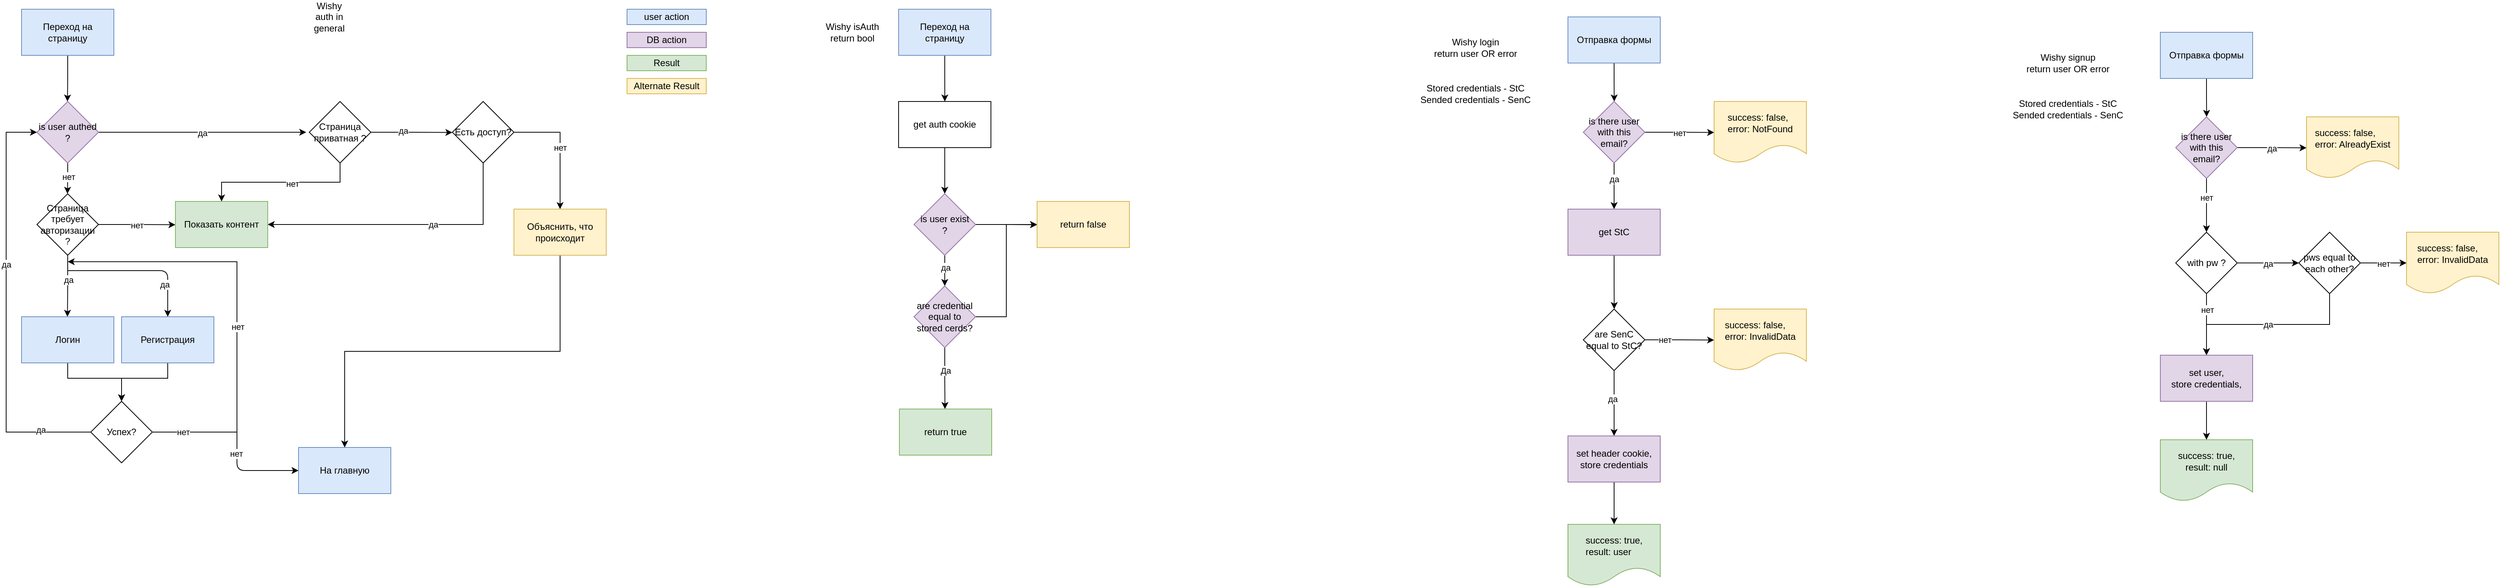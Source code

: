 <mxfile version="14.4.8" type="github">
  <diagram id="C5RBs43oDa-KdzZeNtuy" name="Page-1">
    <mxGraphModel dx="9271" dy="5171" grid="1" gridSize="10" guides="1" tooltips="1" connect="1" arrows="1" fold="1" page="1" pageScale="1" pageWidth="827" pageHeight="1169" math="0" shadow="0">
      <root>
        <mxCell id="WIyWlLk6GJQsqaUBKTNV-0" />
        <mxCell id="WIyWlLk6GJQsqaUBKTNV-1" parent="WIyWlLk6GJQsqaUBKTNV-0" />
        <mxCell id="O1B-n6MP7tAba4WvUYOS-1" style="edgeStyle=orthogonalEdgeStyle;rounded=0;orthogonalLoop=1;jettySize=auto;html=1;exitX=0.5;exitY=1;exitDx=0;exitDy=0;" parent="WIyWlLk6GJQsqaUBKTNV-1" source="O1B-n6MP7tAba4WvUYOS-0" edge="1">
          <mxGeometry relative="1" as="geometry">
            <mxPoint x="99.667" y="160" as="targetPoint" />
          </mxGeometry>
        </mxCell>
        <mxCell id="O1B-n6MP7tAba4WvUYOS-0" value="Переход на страницу" style="rounded=0;whiteSpace=wrap;html=1;fillColor=#dae8fc;strokeColor=#6c8ebf;" parent="WIyWlLk6GJQsqaUBKTNV-1" vertex="1">
          <mxGeometry x="40" y="40" width="120" height="60" as="geometry" />
        </mxCell>
        <mxCell id="O1B-n6MP7tAba4WvUYOS-3" value="да" style="edgeStyle=orthogonalEdgeStyle;rounded=0;orthogonalLoop=1;jettySize=auto;html=1;exitX=1;exitY=0.5;exitDx=0;exitDy=0;" parent="WIyWlLk6GJQsqaUBKTNV-1" source="O1B-n6MP7tAba4WvUYOS-2" edge="1">
          <mxGeometry relative="1" as="geometry">
            <mxPoint x="410" y="200" as="targetPoint" />
          </mxGeometry>
        </mxCell>
        <mxCell id="O1B-n6MP7tAba4WvUYOS-4" style="edgeStyle=orthogonalEdgeStyle;rounded=0;orthogonalLoop=1;jettySize=auto;html=1;exitX=0.5;exitY=1;exitDx=0;exitDy=0;" parent="WIyWlLk6GJQsqaUBKTNV-1" source="O1B-n6MP7tAba4WvUYOS-2" edge="1">
          <mxGeometry relative="1" as="geometry">
            <mxPoint x="99.667" y="280" as="targetPoint" />
          </mxGeometry>
        </mxCell>
        <mxCell id="O1B-n6MP7tAba4WvUYOS-13" value="нет" style="edgeLabel;html=1;align=center;verticalAlign=middle;resizable=0;points=[];" parent="O1B-n6MP7tAba4WvUYOS-4" vertex="1" connectable="0">
          <mxGeometry x="-0.116" y="1" relative="1" as="geometry">
            <mxPoint as="offset" />
          </mxGeometry>
        </mxCell>
        <mxCell id="O1B-n6MP7tAba4WvUYOS-2" value="is user authed ?" style="rhombus;whiteSpace=wrap;html=1;fillColor=#e1d5e7;strokeColor=#9673a6;" parent="WIyWlLk6GJQsqaUBKTNV-1" vertex="1">
          <mxGeometry x="60" y="160" width="80" height="80" as="geometry" />
        </mxCell>
        <mxCell id="O1B-n6MP7tAba4WvUYOS-12" value="нет" style="edgeStyle=orthogonalEdgeStyle;rounded=0;orthogonalLoop=1;jettySize=auto;html=1;exitX=1;exitY=0.5;exitDx=0;exitDy=0;" parent="WIyWlLk6GJQsqaUBKTNV-1" source="O1B-n6MP7tAba4WvUYOS-5" edge="1">
          <mxGeometry relative="1" as="geometry">
            <mxPoint x="240" y="320.333" as="targetPoint" />
          </mxGeometry>
        </mxCell>
        <mxCell id="O1B-n6MP7tAba4WvUYOS-14" style="edgeStyle=orthogonalEdgeStyle;rounded=0;orthogonalLoop=1;jettySize=auto;html=1;exitX=0.5;exitY=1;exitDx=0;exitDy=0;" parent="WIyWlLk6GJQsqaUBKTNV-1" source="O1B-n6MP7tAba4WvUYOS-5" edge="1">
          <mxGeometry relative="1" as="geometry">
            <mxPoint x="99.667" y="440" as="targetPoint" />
            <Array as="points">
              <mxPoint x="100" y="400" />
              <mxPoint x="100" y="400" />
            </Array>
          </mxGeometry>
        </mxCell>
        <mxCell id="O1B-n6MP7tAba4WvUYOS-15" value="да" style="edgeLabel;html=1;align=center;verticalAlign=middle;resizable=0;points=[];" parent="O1B-n6MP7tAba4WvUYOS-14" vertex="1" connectable="0">
          <mxGeometry x="-0.203" y="1" relative="1" as="geometry">
            <mxPoint as="offset" />
          </mxGeometry>
        </mxCell>
        <mxCell id="O1B-n6MP7tAba4WvUYOS-5" value="Страница требует авторизации ?" style="rhombus;whiteSpace=wrap;html=1;" parent="WIyWlLk6GJQsqaUBKTNV-1" vertex="1">
          <mxGeometry x="60" y="280" width="80" height="80" as="geometry" />
        </mxCell>
        <mxCell id="O1B-n6MP7tAba4WvUYOS-11" value="Показать контент" style="rounded=0;whiteSpace=wrap;html=1;fillColor=#d5e8d4;strokeColor=#82b366;" parent="WIyWlLk6GJQsqaUBKTNV-1" vertex="1">
          <mxGeometry x="240" y="290" width="120" height="60" as="geometry" />
        </mxCell>
        <mxCell id="O1B-n6MP7tAba4WvUYOS-23" style="edgeStyle=orthogonalEdgeStyle;rounded=0;orthogonalLoop=1;jettySize=auto;html=1;exitX=0.5;exitY=1;exitDx=0;exitDy=0;entryX=0.5;entryY=0;entryDx=0;entryDy=0;" parent="WIyWlLk6GJQsqaUBKTNV-1" source="O1B-n6MP7tAba4WvUYOS-17" target="O1B-n6MP7tAba4WvUYOS-22" edge="1">
          <mxGeometry relative="1" as="geometry">
            <Array as="points">
              <mxPoint x="100" y="520" />
              <mxPoint x="170" y="520" />
            </Array>
          </mxGeometry>
        </mxCell>
        <mxCell id="O1B-n6MP7tAba4WvUYOS-17" value="Логин" style="rounded=0;whiteSpace=wrap;html=1;fillColor=#dae8fc;strokeColor=#6c8ebf;" parent="WIyWlLk6GJQsqaUBKTNV-1" vertex="1">
          <mxGeometry x="40" y="440" width="120" height="60" as="geometry" />
        </mxCell>
        <mxCell id="O1B-n6MP7tAba4WvUYOS-24" style="edgeStyle=orthogonalEdgeStyle;rounded=0;orthogonalLoop=1;jettySize=auto;html=1;exitX=0.5;exitY=1;exitDx=0;exitDy=0;entryX=0.5;entryY=0;entryDx=0;entryDy=0;" parent="WIyWlLk6GJQsqaUBKTNV-1" source="O1B-n6MP7tAba4WvUYOS-18" target="O1B-n6MP7tAba4WvUYOS-22" edge="1">
          <mxGeometry relative="1" as="geometry">
            <mxPoint x="170" y="540" as="targetPoint" />
            <Array as="points">
              <mxPoint x="230" y="520" />
              <mxPoint x="170" y="520" />
            </Array>
          </mxGeometry>
        </mxCell>
        <mxCell id="O1B-n6MP7tAba4WvUYOS-18" value="Регистрация" style="rounded=0;whiteSpace=wrap;html=1;fillColor=#dae8fc;strokeColor=#6c8ebf;" parent="WIyWlLk6GJQsqaUBKTNV-1" vertex="1">
          <mxGeometry x="170" y="440" width="120" height="60" as="geometry" />
        </mxCell>
        <mxCell id="O1B-n6MP7tAba4WvUYOS-20" value="" style="endArrow=classic;html=1;entryX=0.5;entryY=0;entryDx=0;entryDy=0;" parent="WIyWlLk6GJQsqaUBKTNV-1" target="O1B-n6MP7tAba4WvUYOS-18" edge="1">
          <mxGeometry width="50" height="50" relative="1" as="geometry">
            <mxPoint x="100" y="380" as="sourcePoint" />
            <mxPoint x="390" y="290" as="targetPoint" />
            <Array as="points">
              <mxPoint x="230" y="380" />
            </Array>
          </mxGeometry>
        </mxCell>
        <mxCell id="O1B-n6MP7tAba4WvUYOS-21" value="да" style="edgeLabel;html=1;align=center;verticalAlign=middle;resizable=0;points=[];" parent="O1B-n6MP7tAba4WvUYOS-20" vertex="1" connectable="0">
          <mxGeometry x="0.551" y="-4" relative="1" as="geometry">
            <mxPoint as="offset" />
          </mxGeometry>
        </mxCell>
        <mxCell id="O1B-n6MP7tAba4WvUYOS-50" style="edgeStyle=orthogonalEdgeStyle;rounded=0;orthogonalLoop=1;jettySize=auto;html=1;exitX=1;exitY=0.5;exitDx=0;exitDy=0;" parent="WIyWlLk6GJQsqaUBKTNV-1" source="O1B-n6MP7tAba4WvUYOS-22" edge="1">
          <mxGeometry relative="1" as="geometry">
            <mxPoint x="100" y="368.4" as="targetPoint" />
            <Array as="points">
              <mxPoint x="320" y="590" />
              <mxPoint x="320" y="368" />
            </Array>
          </mxGeometry>
        </mxCell>
        <mxCell id="O1B-n6MP7tAba4WvUYOS-51" value="нет" style="edgeLabel;html=1;align=center;verticalAlign=middle;resizable=0;points=[];" parent="O1B-n6MP7tAba4WvUYOS-50" vertex="1" connectable="0">
          <mxGeometry x="-0.195" relative="1" as="geometry">
            <mxPoint x="-70.03" y="112" as="offset" />
          </mxGeometry>
        </mxCell>
        <mxCell id="O1B-n6MP7tAba4WvUYOS-52" value="нет" style="edgeLabel;html=1;align=center;verticalAlign=middle;resizable=0;points=[];" parent="O1B-n6MP7tAba4WvUYOS-50" vertex="1" connectable="0">
          <mxGeometry x="-0.102" y="-1" relative="1" as="geometry">
            <mxPoint as="offset" />
          </mxGeometry>
        </mxCell>
        <mxCell id="O1B-n6MP7tAba4WvUYOS-54" style="edgeStyle=orthogonalEdgeStyle;rounded=0;orthogonalLoop=1;jettySize=auto;html=1;exitX=0;exitY=0.5;exitDx=0;exitDy=0;entryX=0;entryY=0.5;entryDx=0;entryDy=0;" parent="WIyWlLk6GJQsqaUBKTNV-1" source="O1B-n6MP7tAba4WvUYOS-22" target="O1B-n6MP7tAba4WvUYOS-2" edge="1">
          <mxGeometry relative="1" as="geometry">
            <Array as="points">
              <mxPoint x="20" y="590" />
              <mxPoint x="20" y="200" />
            </Array>
          </mxGeometry>
        </mxCell>
        <mxCell id="O1B-n6MP7tAba4WvUYOS-55" value="да" style="edgeLabel;html=1;align=center;verticalAlign=middle;resizable=0;points=[];" parent="O1B-n6MP7tAba4WvUYOS-54" vertex="1" connectable="0">
          <mxGeometry x="0.215" relative="1" as="geometry">
            <mxPoint as="offset" />
          </mxGeometry>
        </mxCell>
        <mxCell id="O1B-n6MP7tAba4WvUYOS-56" value="да" style="edgeLabel;html=1;align=center;verticalAlign=middle;resizable=0;points=[];" parent="O1B-n6MP7tAba4WvUYOS-54" vertex="1" connectable="0">
          <mxGeometry x="-0.757" y="-3" relative="1" as="geometry">
            <mxPoint as="offset" />
          </mxGeometry>
        </mxCell>
        <mxCell id="O1B-n6MP7tAba4WvUYOS-22" value="Успех?" style="rhombus;whiteSpace=wrap;html=1;" parent="WIyWlLk6GJQsqaUBKTNV-1" vertex="1">
          <mxGeometry x="130" y="550" width="80" height="80" as="geometry" />
        </mxCell>
        <mxCell id="O1B-n6MP7tAba4WvUYOS-29" value="" style="endArrow=classic;html=1;" parent="WIyWlLk6GJQsqaUBKTNV-1" edge="1">
          <mxGeometry width="50" height="50" relative="1" as="geometry">
            <mxPoint x="320" y="590" as="sourcePoint" />
            <mxPoint x="400" y="640" as="targetPoint" />
            <Array as="points">
              <mxPoint x="320" y="640" />
            </Array>
          </mxGeometry>
        </mxCell>
        <mxCell id="O1B-n6MP7tAba4WvUYOS-53" value="нет" style="edgeLabel;html=1;align=center;verticalAlign=middle;resizable=0;points=[];" parent="O1B-n6MP7tAba4WvUYOS-29" vertex="1" connectable="0">
          <mxGeometry x="-0.569" y="-1" relative="1" as="geometry">
            <mxPoint as="offset" />
          </mxGeometry>
        </mxCell>
        <mxCell id="O1B-n6MP7tAba4WvUYOS-30" value="На главную" style="rounded=0;whiteSpace=wrap;html=1;fillColor=#dae8fc;strokeColor=#6c8ebf;" parent="WIyWlLk6GJQsqaUBKTNV-1" vertex="1">
          <mxGeometry x="400" y="610" width="120" height="60" as="geometry" />
        </mxCell>
        <mxCell id="O1B-n6MP7tAba4WvUYOS-32" style="edgeStyle=orthogonalEdgeStyle;rounded=0;orthogonalLoop=1;jettySize=auto;html=1;exitX=1;exitY=0.5;exitDx=0;exitDy=0;" parent="WIyWlLk6GJQsqaUBKTNV-1" source="O1B-n6MP7tAba4WvUYOS-31" edge="1">
          <mxGeometry relative="1" as="geometry">
            <mxPoint x="600" y="200.333" as="targetPoint" />
          </mxGeometry>
        </mxCell>
        <mxCell id="O1B-n6MP7tAba4WvUYOS-33" value="да" style="edgeLabel;html=1;align=center;verticalAlign=middle;resizable=0;points=[];" parent="O1B-n6MP7tAba4WvUYOS-32" vertex="1" connectable="0">
          <mxGeometry x="-0.219" y="2" relative="1" as="geometry">
            <mxPoint as="offset" />
          </mxGeometry>
        </mxCell>
        <mxCell id="O1B-n6MP7tAba4WvUYOS-59" style="edgeStyle=orthogonalEdgeStyle;rounded=0;orthogonalLoop=1;jettySize=auto;html=1;exitX=0.5;exitY=1;exitDx=0;exitDy=0;" parent="WIyWlLk6GJQsqaUBKTNV-1" source="O1B-n6MP7tAba4WvUYOS-31" target="O1B-n6MP7tAba4WvUYOS-11" edge="1">
          <mxGeometry relative="1" as="geometry" />
        </mxCell>
        <mxCell id="O1B-n6MP7tAba4WvUYOS-60" value="нет" style="edgeLabel;html=1;align=center;verticalAlign=middle;resizable=0;points=[];" parent="O1B-n6MP7tAba4WvUYOS-59" vertex="1" connectable="0">
          <mxGeometry x="-0.146" y="2" relative="1" as="geometry">
            <mxPoint as="offset" />
          </mxGeometry>
        </mxCell>
        <mxCell id="O1B-n6MP7tAba4WvUYOS-31" value="Страница приватная ?" style="rhombus;whiteSpace=wrap;html=1;" parent="WIyWlLk6GJQsqaUBKTNV-1" vertex="1">
          <mxGeometry x="414" y="160" width="80" height="80" as="geometry" />
        </mxCell>
        <mxCell id="O1B-n6MP7tAba4WvUYOS-35" value="нет" style="edgeStyle=orthogonalEdgeStyle;rounded=0;orthogonalLoop=1;jettySize=auto;html=1;exitX=1;exitY=0.5;exitDx=0;exitDy=0;entryX=0.5;entryY=0;entryDx=0;entryDy=0;" parent="WIyWlLk6GJQsqaUBKTNV-1" source="O1B-n6MP7tAba4WvUYOS-34" target="O1B-n6MP7tAba4WvUYOS-43" edge="1">
          <mxGeometry relative="1" as="geometry">
            <mxPoint x="740.0" y="200.333" as="targetPoint" />
          </mxGeometry>
        </mxCell>
        <mxCell id="O1B-n6MP7tAba4WvUYOS-39" style="edgeStyle=orthogonalEdgeStyle;rounded=0;orthogonalLoop=1;jettySize=auto;html=1;exitX=0.5;exitY=1;exitDx=0;exitDy=0;entryX=1;entryY=0.5;entryDx=0;entryDy=0;" parent="WIyWlLk6GJQsqaUBKTNV-1" source="O1B-n6MP7tAba4WvUYOS-34" target="O1B-n6MP7tAba4WvUYOS-11" edge="1">
          <mxGeometry relative="1" as="geometry">
            <mxPoint x="639.667" y="290" as="targetPoint" />
          </mxGeometry>
        </mxCell>
        <mxCell id="O1B-n6MP7tAba4WvUYOS-40" value="да" style="edgeLabel;html=1;align=center;verticalAlign=middle;resizable=0;points=[];" parent="O1B-n6MP7tAba4WvUYOS-39" vertex="1" connectable="0">
          <mxGeometry x="-0.192" relative="1" as="geometry">
            <mxPoint as="offset" />
          </mxGeometry>
        </mxCell>
        <mxCell id="O1B-n6MP7tAba4WvUYOS-34" value="Есть доступ?" style="rhombus;whiteSpace=wrap;html=1;" parent="WIyWlLk6GJQsqaUBKTNV-1" vertex="1">
          <mxGeometry x="600" y="160" width="80" height="80" as="geometry" />
        </mxCell>
        <mxCell id="O1B-n6MP7tAba4WvUYOS-44" style="edgeStyle=orthogonalEdgeStyle;rounded=0;orthogonalLoop=1;jettySize=auto;html=1;exitX=0.5;exitY=1;exitDx=0;exitDy=0;entryX=0.5;entryY=0;entryDx=0;entryDy=0;" parent="WIyWlLk6GJQsqaUBKTNV-1" source="O1B-n6MP7tAba4WvUYOS-43" target="O1B-n6MP7tAba4WvUYOS-30" edge="1">
          <mxGeometry relative="1" as="geometry" />
        </mxCell>
        <mxCell id="O1B-n6MP7tAba4WvUYOS-43" value="Объяснить, что происходит" style="rounded=0;whiteSpace=wrap;html=1;fillColor=#fff2cc;strokeColor=#d6b656;" parent="WIyWlLk6GJQsqaUBKTNV-1" vertex="1">
          <mxGeometry x="680" y="300" width="120" height="60" as="geometry" />
        </mxCell>
        <mxCell id="O1B-n6MP7tAba4WvUYOS-61" value="Wishy auth in general" style="text;html=1;strokeColor=none;fillColor=none;align=center;verticalAlign=middle;whiteSpace=wrap;rounded=0;" parent="WIyWlLk6GJQsqaUBKTNV-1" vertex="1">
          <mxGeometry x="420" y="40" width="40" height="20" as="geometry" />
        </mxCell>
        <mxCell id="O1B-n6MP7tAba4WvUYOS-62" value="Wishy isAuth&lt;br&gt;return bool" style="text;html=1;strokeColor=none;fillColor=none;align=center;verticalAlign=middle;whiteSpace=wrap;rounded=0;" parent="WIyWlLk6GJQsqaUBKTNV-1" vertex="1">
          <mxGeometry x="1070" y="45" width="100" height="50" as="geometry" />
        </mxCell>
        <mxCell id="O1B-n6MP7tAba4WvUYOS-68" style="edgeStyle=orthogonalEdgeStyle;rounded=0;orthogonalLoop=1;jettySize=auto;html=1;exitX=0.5;exitY=1;exitDx=0;exitDy=0;" parent="WIyWlLk6GJQsqaUBKTNV-1" source="O1B-n6MP7tAba4WvUYOS-64" edge="1">
          <mxGeometry relative="1" as="geometry">
            <mxPoint x="1240.093" y="160" as="targetPoint" />
          </mxGeometry>
        </mxCell>
        <mxCell id="O1B-n6MP7tAba4WvUYOS-64" value="Переход на страницу" style="rounded=0;whiteSpace=wrap;html=1;fillColor=#dae8fc;strokeColor=#6c8ebf;" parent="WIyWlLk6GJQsqaUBKTNV-1" vertex="1">
          <mxGeometry x="1180" y="40" width="120" height="60" as="geometry" />
        </mxCell>
        <mxCell id="Q1tNmEfX4Ooa87eBoaCB-1" style="edgeStyle=orthogonalEdgeStyle;rounded=0;orthogonalLoop=1;jettySize=auto;html=1;exitX=0.5;exitY=1;exitDx=0;exitDy=0;" edge="1" parent="WIyWlLk6GJQsqaUBKTNV-1" source="Q1tNmEfX4Ooa87eBoaCB-0">
          <mxGeometry relative="1" as="geometry">
            <mxPoint x="1240" y="280" as="targetPoint" />
          </mxGeometry>
        </mxCell>
        <mxCell id="Q1tNmEfX4Ooa87eBoaCB-0" value="get auth cookie" style="rounded=0;whiteSpace=wrap;html=1;" vertex="1" parent="WIyWlLk6GJQsqaUBKTNV-1">
          <mxGeometry x="1180" y="160" width="120" height="60" as="geometry" />
        </mxCell>
        <mxCell id="Q1tNmEfX4Ooa87eBoaCB-3" style="edgeStyle=orthogonalEdgeStyle;rounded=0;orthogonalLoop=1;jettySize=auto;html=1;exitX=0.5;exitY=1;exitDx=0;exitDy=0;" edge="1" parent="WIyWlLk6GJQsqaUBKTNV-1" source="Q1tNmEfX4Ooa87eBoaCB-2">
          <mxGeometry relative="1" as="geometry">
            <mxPoint x="1240" y="400" as="targetPoint" />
          </mxGeometry>
        </mxCell>
        <mxCell id="Q1tNmEfX4Ooa87eBoaCB-4" value="да" style="edgeLabel;html=1;align=center;verticalAlign=middle;resizable=0;points=[];" vertex="1" connectable="0" parent="Q1tNmEfX4Ooa87eBoaCB-3">
          <mxGeometry x="-0.202" y="1" relative="1" as="geometry">
            <mxPoint as="offset" />
          </mxGeometry>
        </mxCell>
        <mxCell id="Q1tNmEfX4Ooa87eBoaCB-10" style="edgeStyle=orthogonalEdgeStyle;rounded=0;orthogonalLoop=1;jettySize=auto;html=1;exitX=1;exitY=0.5;exitDx=0;exitDy=0;" edge="1" parent="WIyWlLk6GJQsqaUBKTNV-1" source="Q1tNmEfX4Ooa87eBoaCB-2">
          <mxGeometry relative="1" as="geometry">
            <mxPoint x="1360" y="320.333" as="targetPoint" />
          </mxGeometry>
        </mxCell>
        <mxCell id="Q1tNmEfX4Ooa87eBoaCB-2" value="is user exist&lt;br&gt;?" style="rhombus;whiteSpace=wrap;html=1;fillColor=#e1d5e7;strokeColor=#9673a6;" vertex="1" parent="WIyWlLk6GJQsqaUBKTNV-1">
          <mxGeometry x="1200" y="280" width="80" height="80" as="geometry" />
        </mxCell>
        <mxCell id="Q1tNmEfX4Ooa87eBoaCB-7" style="edgeStyle=orthogonalEdgeStyle;rounded=0;orthogonalLoop=1;jettySize=auto;html=1;exitX=0.5;exitY=1;exitDx=0;exitDy=0;" edge="1" parent="WIyWlLk6GJQsqaUBKTNV-1" source="Q1tNmEfX4Ooa87eBoaCB-6">
          <mxGeometry relative="1" as="geometry">
            <mxPoint x="1240.286" y="560" as="targetPoint" />
          </mxGeometry>
        </mxCell>
        <mxCell id="Q1tNmEfX4Ooa87eBoaCB-8" value="Да" style="edgeLabel;html=1;align=center;verticalAlign=middle;resizable=0;points=[];" vertex="1" connectable="0" parent="Q1tNmEfX4Ooa87eBoaCB-7">
          <mxGeometry x="-0.267" y="1" relative="1" as="geometry">
            <mxPoint as="offset" />
          </mxGeometry>
        </mxCell>
        <mxCell id="Q1tNmEfX4Ooa87eBoaCB-12" style="edgeStyle=orthogonalEdgeStyle;rounded=0;orthogonalLoop=1;jettySize=auto;html=1;exitX=1;exitY=0.5;exitDx=0;exitDy=0;entryX=0;entryY=0.5;entryDx=0;entryDy=0;" edge="1" parent="WIyWlLk6GJQsqaUBKTNV-1" source="Q1tNmEfX4Ooa87eBoaCB-6" target="Q1tNmEfX4Ooa87eBoaCB-11">
          <mxGeometry relative="1" as="geometry" />
        </mxCell>
        <mxCell id="Q1tNmEfX4Ooa87eBoaCB-6" value="are credential equal to stored cerds?" style="rhombus;whiteSpace=wrap;html=1;fillColor=#e1d5e7;strokeColor=#9673a6;" vertex="1" parent="WIyWlLk6GJQsqaUBKTNV-1">
          <mxGeometry x="1200" y="400" width="80" height="80" as="geometry" />
        </mxCell>
        <mxCell id="Q1tNmEfX4Ooa87eBoaCB-9" value="return true" style="rounded=0;whiteSpace=wrap;html=1;fillColor=#d5e8d4;strokeColor=#82b366;" vertex="1" parent="WIyWlLk6GJQsqaUBKTNV-1">
          <mxGeometry x="1181" y="560" width="120" height="60" as="geometry" />
        </mxCell>
        <mxCell id="Q1tNmEfX4Ooa87eBoaCB-11" value="return false" style="rounded=0;whiteSpace=wrap;html=1;fillColor=#fff2cc;strokeColor=#d6b656;" vertex="1" parent="WIyWlLk6GJQsqaUBKTNV-1">
          <mxGeometry x="1360" y="290" width="120" height="60" as="geometry" />
        </mxCell>
        <mxCell id="Q1tNmEfX4Ooa87eBoaCB-13" value="Wishy login&lt;br&gt;return user OR error" style="text;html=1;strokeColor=none;fillColor=none;align=center;verticalAlign=middle;whiteSpace=wrap;rounded=0;" vertex="1" parent="WIyWlLk6GJQsqaUBKTNV-1">
          <mxGeometry x="1850" y="60" width="160" height="60" as="geometry" />
        </mxCell>
        <mxCell id="Q1tNmEfX4Ooa87eBoaCB-15" style="edgeStyle=orthogonalEdgeStyle;rounded=0;orthogonalLoop=1;jettySize=auto;html=1;exitX=0.5;exitY=1;exitDx=0;exitDy=0;" edge="1" parent="WIyWlLk6GJQsqaUBKTNV-1" source="Q1tNmEfX4Ooa87eBoaCB-14">
          <mxGeometry relative="1" as="geometry">
            <mxPoint x="2110.172" y="160" as="targetPoint" />
          </mxGeometry>
        </mxCell>
        <mxCell id="Q1tNmEfX4Ooa87eBoaCB-14" value="Отправка формы" style="rounded=0;whiteSpace=wrap;html=1;fillColor=#dae8fc;strokeColor=#6c8ebf;" vertex="1" parent="WIyWlLk6GJQsqaUBKTNV-1">
          <mxGeometry x="2050" y="50" width="120" height="60" as="geometry" />
        </mxCell>
        <mxCell id="Q1tNmEfX4Ooa87eBoaCB-20" value="нет" style="edgeStyle=orthogonalEdgeStyle;rounded=0;orthogonalLoop=1;jettySize=auto;html=1;exitX=1;exitY=0.5;exitDx=0;exitDy=0;" edge="1" parent="WIyWlLk6GJQsqaUBKTNV-1" source="Q1tNmEfX4Ooa87eBoaCB-19">
          <mxGeometry relative="1" as="geometry">
            <mxPoint x="2240" y="200.31" as="targetPoint" />
          </mxGeometry>
        </mxCell>
        <mxCell id="Q1tNmEfX4Ooa87eBoaCB-22" style="edgeStyle=orthogonalEdgeStyle;rounded=0;orthogonalLoop=1;jettySize=auto;html=1;exitX=0.5;exitY=1;exitDx=0;exitDy=0;" edge="1" parent="WIyWlLk6GJQsqaUBKTNV-1" source="Q1tNmEfX4Ooa87eBoaCB-19" target="Q1tNmEfX4Ooa87eBoaCB-25">
          <mxGeometry relative="1" as="geometry">
            <mxPoint x="2110.172" y="300" as="targetPoint" />
          </mxGeometry>
        </mxCell>
        <mxCell id="Q1tNmEfX4Ooa87eBoaCB-23" value="да" style="edgeLabel;html=1;align=center;verticalAlign=middle;resizable=0;points=[];" vertex="1" connectable="0" parent="Q1tNmEfX4Ooa87eBoaCB-22">
          <mxGeometry x="-0.302" relative="1" as="geometry">
            <mxPoint as="offset" />
          </mxGeometry>
        </mxCell>
        <mxCell id="Q1tNmEfX4Ooa87eBoaCB-19" value="is there user with this email?" style="rhombus;whiteSpace=wrap;html=1;fillColor=#e1d5e7;strokeColor=#9673a6;" vertex="1" parent="WIyWlLk6GJQsqaUBKTNV-1">
          <mxGeometry x="2070" y="160" width="80" height="80" as="geometry" />
        </mxCell>
        <mxCell id="Q1tNmEfX4Ooa87eBoaCB-21" value="&lt;div style=&quot;text-align: left&quot;&gt;&lt;span&gt;success: false,&lt;/span&gt;&lt;/div&gt;&lt;div style=&quot;text-align: left&quot;&gt;&lt;span&gt;error: NotFound&lt;/span&gt;&lt;/div&gt;" style="shape=document;whiteSpace=wrap;html=1;boundedLbl=1;fillColor=#fff2cc;strokeColor=#d6b656;" vertex="1" parent="WIyWlLk6GJQsqaUBKTNV-1">
          <mxGeometry x="2240" y="160" width="120" height="80" as="geometry" />
        </mxCell>
        <mxCell id="Q1tNmEfX4Ooa87eBoaCB-26" style="edgeStyle=orthogonalEdgeStyle;rounded=0;orthogonalLoop=1;jettySize=auto;html=1;exitX=0.5;exitY=1;exitDx=0;exitDy=0;" edge="1" parent="WIyWlLk6GJQsqaUBKTNV-1" source="Q1tNmEfX4Ooa87eBoaCB-25">
          <mxGeometry relative="1" as="geometry">
            <mxPoint x="2110.172" y="430" as="targetPoint" />
          </mxGeometry>
        </mxCell>
        <mxCell id="Q1tNmEfX4Ooa87eBoaCB-25" value="get StC" style="rounded=0;whiteSpace=wrap;html=1;fillColor=#e1d5e7;strokeColor=#9673a6;" vertex="1" parent="WIyWlLk6GJQsqaUBKTNV-1">
          <mxGeometry x="2050" y="300" width="120" height="60" as="geometry" />
        </mxCell>
        <mxCell id="Q1tNmEfX4Ooa87eBoaCB-31" style="edgeStyle=orthogonalEdgeStyle;rounded=0;orthogonalLoop=1;jettySize=auto;html=1;exitX=1;exitY=0.5;exitDx=0;exitDy=0;" edge="1" parent="WIyWlLk6GJQsqaUBKTNV-1" source="Q1tNmEfX4Ooa87eBoaCB-27">
          <mxGeometry relative="1" as="geometry">
            <mxPoint x="2240" y="470.333" as="targetPoint" />
          </mxGeometry>
        </mxCell>
        <mxCell id="Q1tNmEfX4Ooa87eBoaCB-34" value="нет" style="edgeLabel;html=1;align=center;verticalAlign=middle;resizable=0;points=[];" vertex="1" connectable="0" parent="Q1tNmEfX4Ooa87eBoaCB-31">
          <mxGeometry x="-0.435" relative="1" as="geometry">
            <mxPoint as="offset" />
          </mxGeometry>
        </mxCell>
        <mxCell id="Q1tNmEfX4Ooa87eBoaCB-33" style="edgeStyle=orthogonalEdgeStyle;rounded=0;orthogonalLoop=1;jettySize=auto;html=1;exitX=0.5;exitY=1;exitDx=0;exitDy=0;entryX=0.5;entryY=0;entryDx=0;entryDy=0;" edge="1" parent="WIyWlLk6GJQsqaUBKTNV-1" source="Q1tNmEfX4Ooa87eBoaCB-27" target="Q1tNmEfX4Ooa87eBoaCB-55">
          <mxGeometry relative="1" as="geometry">
            <mxPoint x="2109.667" y="590" as="targetPoint" />
          </mxGeometry>
        </mxCell>
        <mxCell id="Q1tNmEfX4Ooa87eBoaCB-35" value="да" style="edgeLabel;html=1;align=center;verticalAlign=middle;resizable=0;points=[];" vertex="1" connectable="0" parent="Q1tNmEfX4Ooa87eBoaCB-33">
          <mxGeometry x="-0.141" y="-2" relative="1" as="geometry">
            <mxPoint as="offset" />
          </mxGeometry>
        </mxCell>
        <mxCell id="Q1tNmEfX4Ooa87eBoaCB-27" value="are SenC equal to StC?" style="rhombus;whiteSpace=wrap;html=1;" vertex="1" parent="WIyWlLk6GJQsqaUBKTNV-1">
          <mxGeometry x="2070" y="430" width="80" height="80" as="geometry" />
        </mxCell>
        <mxCell id="Q1tNmEfX4Ooa87eBoaCB-29" value="Stored credentials - StC&lt;br&gt;Sended credentials - SenC" style="text;html=1;strokeColor=none;fillColor=none;align=center;verticalAlign=middle;whiteSpace=wrap;rounded=0;" vertex="1" parent="WIyWlLk6GJQsqaUBKTNV-1">
          <mxGeometry x="1850" y="120" width="160" height="60" as="geometry" />
        </mxCell>
        <mxCell id="Q1tNmEfX4Ooa87eBoaCB-32" value="&lt;div style=&quot;text-align: left&quot;&gt;&lt;span&gt;success: false,&lt;/span&gt;&lt;/div&gt;&lt;div style=&quot;text-align: left&quot;&gt;&lt;span&gt;error: InvalidData&lt;/span&gt;&lt;/div&gt;" style="shape=document;whiteSpace=wrap;html=1;boundedLbl=1;fillColor=#fff2cc;strokeColor=#d6b656;" vertex="1" parent="WIyWlLk6GJQsqaUBKTNV-1">
          <mxGeometry x="2240" y="430" width="120" height="80" as="geometry" />
        </mxCell>
        <mxCell id="Q1tNmEfX4Ooa87eBoaCB-36" value="&lt;div style=&quot;text-align: left&quot;&gt;success: true,&lt;/div&gt;&lt;div style=&quot;text-align: left&quot;&gt;result: user&lt;/div&gt;" style="shape=document;whiteSpace=wrap;html=1;boundedLbl=1;fillColor=#d5e8d4;strokeColor=#82b366;" vertex="1" parent="WIyWlLk6GJQsqaUBKTNV-1">
          <mxGeometry x="2050" y="710" width="120" height="80" as="geometry" />
        </mxCell>
        <mxCell id="Q1tNmEfX4Ooa87eBoaCB-37" value="Wishy signup&lt;br&gt;return user OR error" style="text;html=1;strokeColor=none;fillColor=none;align=center;verticalAlign=middle;whiteSpace=wrap;rounded=0;" vertex="1" parent="WIyWlLk6GJQsqaUBKTNV-1">
          <mxGeometry x="2620" y="80" width="160" height="60" as="geometry" />
        </mxCell>
        <mxCell id="Q1tNmEfX4Ooa87eBoaCB-38" style="edgeStyle=orthogonalEdgeStyle;rounded=0;orthogonalLoop=1;jettySize=auto;html=1;exitX=0.5;exitY=1;exitDx=0;exitDy=0;" edge="1" parent="WIyWlLk6GJQsqaUBKTNV-1" source="Q1tNmEfX4Ooa87eBoaCB-39">
          <mxGeometry relative="1" as="geometry">
            <mxPoint x="2880.172" y="180" as="targetPoint" />
          </mxGeometry>
        </mxCell>
        <mxCell id="Q1tNmEfX4Ooa87eBoaCB-39" value="Отправка формы" style="rounded=0;whiteSpace=wrap;html=1;fillColor=#dae8fc;strokeColor=#6c8ebf;" vertex="1" parent="WIyWlLk6GJQsqaUBKTNV-1">
          <mxGeometry x="2820" y="70" width="120" height="60" as="geometry" />
        </mxCell>
        <mxCell id="Q1tNmEfX4Ooa87eBoaCB-40" value="да" style="edgeStyle=orthogonalEdgeStyle;rounded=0;orthogonalLoop=1;jettySize=auto;html=1;exitX=1;exitY=0.5;exitDx=0;exitDy=0;" edge="1" parent="WIyWlLk6GJQsqaUBKTNV-1" source="Q1tNmEfX4Ooa87eBoaCB-43">
          <mxGeometry relative="1" as="geometry">
            <mxPoint x="3010.0" y="220.31" as="targetPoint" />
          </mxGeometry>
        </mxCell>
        <mxCell id="Q1tNmEfX4Ooa87eBoaCB-41" style="edgeStyle=orthogonalEdgeStyle;rounded=0;orthogonalLoop=1;jettySize=auto;html=1;exitX=0.5;exitY=1;exitDx=0;exitDy=0;entryX=0.5;entryY=0;entryDx=0;entryDy=0;" edge="1" parent="WIyWlLk6GJQsqaUBKTNV-1" source="Q1tNmEfX4Ooa87eBoaCB-43" target="Q1tNmEfX4Ooa87eBoaCB-60">
          <mxGeometry relative="1" as="geometry">
            <mxPoint x="2880" y="320" as="targetPoint" />
          </mxGeometry>
        </mxCell>
        <mxCell id="Q1tNmEfX4Ooa87eBoaCB-42" value="нет" style="edgeLabel;html=1;align=center;verticalAlign=middle;resizable=0;points=[];" vertex="1" connectable="0" parent="Q1tNmEfX4Ooa87eBoaCB-41">
          <mxGeometry x="-0.302" relative="1" as="geometry">
            <mxPoint as="offset" />
          </mxGeometry>
        </mxCell>
        <mxCell id="Q1tNmEfX4Ooa87eBoaCB-43" value="is there user with this email?" style="rhombus;whiteSpace=wrap;html=1;fillColor=#e1d5e7;strokeColor=#9673a6;" vertex="1" parent="WIyWlLk6GJQsqaUBKTNV-1">
          <mxGeometry x="2840" y="180" width="80" height="80" as="geometry" />
        </mxCell>
        <mxCell id="Q1tNmEfX4Ooa87eBoaCB-44" value="&lt;div style=&quot;text-align: left&quot;&gt;&lt;span&gt;success: false,&lt;/span&gt;&lt;/div&gt;&lt;div style=&quot;text-align: left&quot;&gt;&lt;span&gt;error: AlreadyExist&lt;/span&gt;&lt;/div&gt;" style="shape=document;whiteSpace=wrap;html=1;boundedLbl=1;fillColor=#fff2cc;strokeColor=#d6b656;" vertex="1" parent="WIyWlLk6GJQsqaUBKTNV-1">
          <mxGeometry x="3010" y="180" width="120" height="80" as="geometry" />
        </mxCell>
        <mxCell id="Q1tNmEfX4Ooa87eBoaCB-52" value="Stored credentials - StC&lt;br&gt;Sended credentials - SenC" style="text;html=1;strokeColor=none;fillColor=none;align=center;verticalAlign=middle;whiteSpace=wrap;rounded=0;" vertex="1" parent="WIyWlLk6GJQsqaUBKTNV-1">
          <mxGeometry x="2620" y="140" width="160" height="60" as="geometry" />
        </mxCell>
        <mxCell id="Q1tNmEfX4Ooa87eBoaCB-57" style="edgeStyle=orthogonalEdgeStyle;rounded=0;orthogonalLoop=1;jettySize=auto;html=1;exitX=0.5;exitY=1;exitDx=0;exitDy=0;entryX=0.5;entryY=0;entryDx=0;entryDy=0;" edge="1" parent="WIyWlLk6GJQsqaUBKTNV-1" source="Q1tNmEfX4Ooa87eBoaCB-55" target="Q1tNmEfX4Ooa87eBoaCB-36">
          <mxGeometry relative="1" as="geometry" />
        </mxCell>
        <mxCell id="Q1tNmEfX4Ooa87eBoaCB-55" value="set header cookie,&lt;br&gt;store credentials" style="rounded=0;whiteSpace=wrap;html=1;fillColor=#e1d5e7;strokeColor=#9673a6;" vertex="1" parent="WIyWlLk6GJQsqaUBKTNV-1">
          <mxGeometry x="2050" y="595" width="120" height="60" as="geometry" />
        </mxCell>
        <mxCell id="Q1tNmEfX4Ooa87eBoaCB-61" value="да" style="edgeStyle=orthogonalEdgeStyle;rounded=0;orthogonalLoop=1;jettySize=auto;html=1;exitX=1;exitY=0.5;exitDx=0;exitDy=0;" edge="1" parent="WIyWlLk6GJQsqaUBKTNV-1" source="Q1tNmEfX4Ooa87eBoaCB-60">
          <mxGeometry relative="1" as="geometry">
            <mxPoint x="3000" y="370" as="targetPoint" />
          </mxGeometry>
        </mxCell>
        <mxCell id="Q1tNmEfX4Ooa87eBoaCB-69" style="edgeStyle=orthogonalEdgeStyle;rounded=0;orthogonalLoop=1;jettySize=auto;html=1;exitX=0.5;exitY=1;exitDx=0;exitDy=0;entryX=0.5;entryY=0;entryDx=0;entryDy=0;" edge="1" parent="WIyWlLk6GJQsqaUBKTNV-1" source="Q1tNmEfX4Ooa87eBoaCB-60" target="Q1tNmEfX4Ooa87eBoaCB-68">
          <mxGeometry relative="1" as="geometry" />
        </mxCell>
        <mxCell id="Q1tNmEfX4Ooa87eBoaCB-70" value="нет" style="edgeLabel;html=1;align=center;verticalAlign=middle;resizable=0;points=[];" vertex="1" connectable="0" parent="Q1tNmEfX4Ooa87eBoaCB-69">
          <mxGeometry x="-0.484" y="1" relative="1" as="geometry">
            <mxPoint as="offset" />
          </mxGeometry>
        </mxCell>
        <mxCell id="Q1tNmEfX4Ooa87eBoaCB-60" value="with pw ?" style="rhombus;whiteSpace=wrap;html=1;" vertex="1" parent="WIyWlLk6GJQsqaUBKTNV-1">
          <mxGeometry x="2840" y="330" width="80" height="80" as="geometry" />
        </mxCell>
        <mxCell id="Q1tNmEfX4Ooa87eBoaCB-63" value="нет" style="edgeStyle=orthogonalEdgeStyle;rounded=0;orthogonalLoop=1;jettySize=auto;html=1;exitX=1;exitY=0.5;exitDx=0;exitDy=0;" edge="1" parent="WIyWlLk6GJQsqaUBKTNV-1" source="Q1tNmEfX4Ooa87eBoaCB-62">
          <mxGeometry relative="1" as="geometry">
            <mxPoint x="3140" y="370" as="targetPoint" />
          </mxGeometry>
        </mxCell>
        <mxCell id="Q1tNmEfX4Ooa87eBoaCB-66" value="да" style="edgeStyle=orthogonalEdgeStyle;rounded=0;orthogonalLoop=1;jettySize=auto;html=1;exitX=0.5;exitY=1;exitDx=0;exitDy=0;entryX=0.5;entryY=0;entryDx=0;entryDy=0;" edge="1" parent="WIyWlLk6GJQsqaUBKTNV-1" source="Q1tNmEfX4Ooa87eBoaCB-62" target="Q1tNmEfX4Ooa87eBoaCB-68">
          <mxGeometry relative="1" as="geometry">
            <mxPoint x="3040.095" y="460" as="targetPoint" />
          </mxGeometry>
        </mxCell>
        <mxCell id="Q1tNmEfX4Ooa87eBoaCB-62" value="pws equal to each other?" style="rhombus;whiteSpace=wrap;html=1;" vertex="1" parent="WIyWlLk6GJQsqaUBKTNV-1">
          <mxGeometry x="3000" y="330" width="80" height="80" as="geometry" />
        </mxCell>
        <mxCell id="Q1tNmEfX4Ooa87eBoaCB-64" value="&lt;div style=&quot;text-align: left&quot;&gt;&lt;span&gt;success: false,&lt;/span&gt;&lt;/div&gt;&lt;div style=&quot;text-align: left&quot;&gt;&lt;span&gt;error: InvalidData&lt;/span&gt;&lt;/div&gt;" style="shape=document;whiteSpace=wrap;html=1;boundedLbl=1;fillColor=#fff2cc;strokeColor=#d6b656;" vertex="1" parent="WIyWlLk6GJQsqaUBKTNV-1">
          <mxGeometry x="3140" y="330" width="120" height="80" as="geometry" />
        </mxCell>
        <mxCell id="Q1tNmEfX4Ooa87eBoaCB-71" style="edgeStyle=orthogonalEdgeStyle;rounded=0;orthogonalLoop=1;jettySize=auto;html=1;exitX=0.5;exitY=1;exitDx=0;exitDy=0;" edge="1" parent="WIyWlLk6GJQsqaUBKTNV-1" source="Q1tNmEfX4Ooa87eBoaCB-68" target="Q1tNmEfX4Ooa87eBoaCB-73">
          <mxGeometry relative="1" as="geometry">
            <mxPoint x="2880.286" y="580" as="targetPoint" />
          </mxGeometry>
        </mxCell>
        <mxCell id="Q1tNmEfX4Ooa87eBoaCB-68" value="set user,&lt;br&gt;store credentials," style="rounded=0;whiteSpace=wrap;html=1;fillColor=#e1d5e7;strokeColor=#9673a6;" vertex="1" parent="WIyWlLk6GJQsqaUBKTNV-1">
          <mxGeometry x="2820" y="490" width="120" height="60" as="geometry" />
        </mxCell>
        <mxCell id="Q1tNmEfX4Ooa87eBoaCB-73" value="success: true,&lt;br&gt;result: null" style="shape=document;whiteSpace=wrap;html=1;boundedLbl=1;fillColor=#d5e8d4;strokeColor=#82b366;" vertex="1" parent="WIyWlLk6GJQsqaUBKTNV-1">
          <mxGeometry x="2819.996" y="600" width="120" height="80" as="geometry" />
        </mxCell>
        <mxCell id="Q1tNmEfX4Ooa87eBoaCB-74" value="user action" style="rounded=0;whiteSpace=wrap;html=1;fillColor=#dae8fc;strokeColor=#6c8ebf;" vertex="1" parent="WIyWlLk6GJQsqaUBKTNV-1">
          <mxGeometry x="827" y="40" width="103" height="20" as="geometry" />
        </mxCell>
        <mxCell id="Q1tNmEfX4Ooa87eBoaCB-75" value="DB action" style="rounded=0;whiteSpace=wrap;html=1;fillColor=#e1d5e7;strokeColor=#9673a6;" vertex="1" parent="WIyWlLk6GJQsqaUBKTNV-1">
          <mxGeometry x="827" y="70" width="103" height="20" as="geometry" />
        </mxCell>
        <mxCell id="Q1tNmEfX4Ooa87eBoaCB-76" value="Result" style="rounded=0;whiteSpace=wrap;html=1;fillColor=#d5e8d4;strokeColor=#82b366;" vertex="1" parent="WIyWlLk6GJQsqaUBKTNV-1">
          <mxGeometry x="827" y="100" width="103" height="20" as="geometry" />
        </mxCell>
        <mxCell id="Q1tNmEfX4Ooa87eBoaCB-77" value="Alternate Result" style="rounded=0;whiteSpace=wrap;html=1;fillColor=#fff2cc;strokeColor=#d6b656;" vertex="1" parent="WIyWlLk6GJQsqaUBKTNV-1">
          <mxGeometry x="827" y="130" width="103" height="20" as="geometry" />
        </mxCell>
      </root>
    </mxGraphModel>
  </diagram>
</mxfile>
